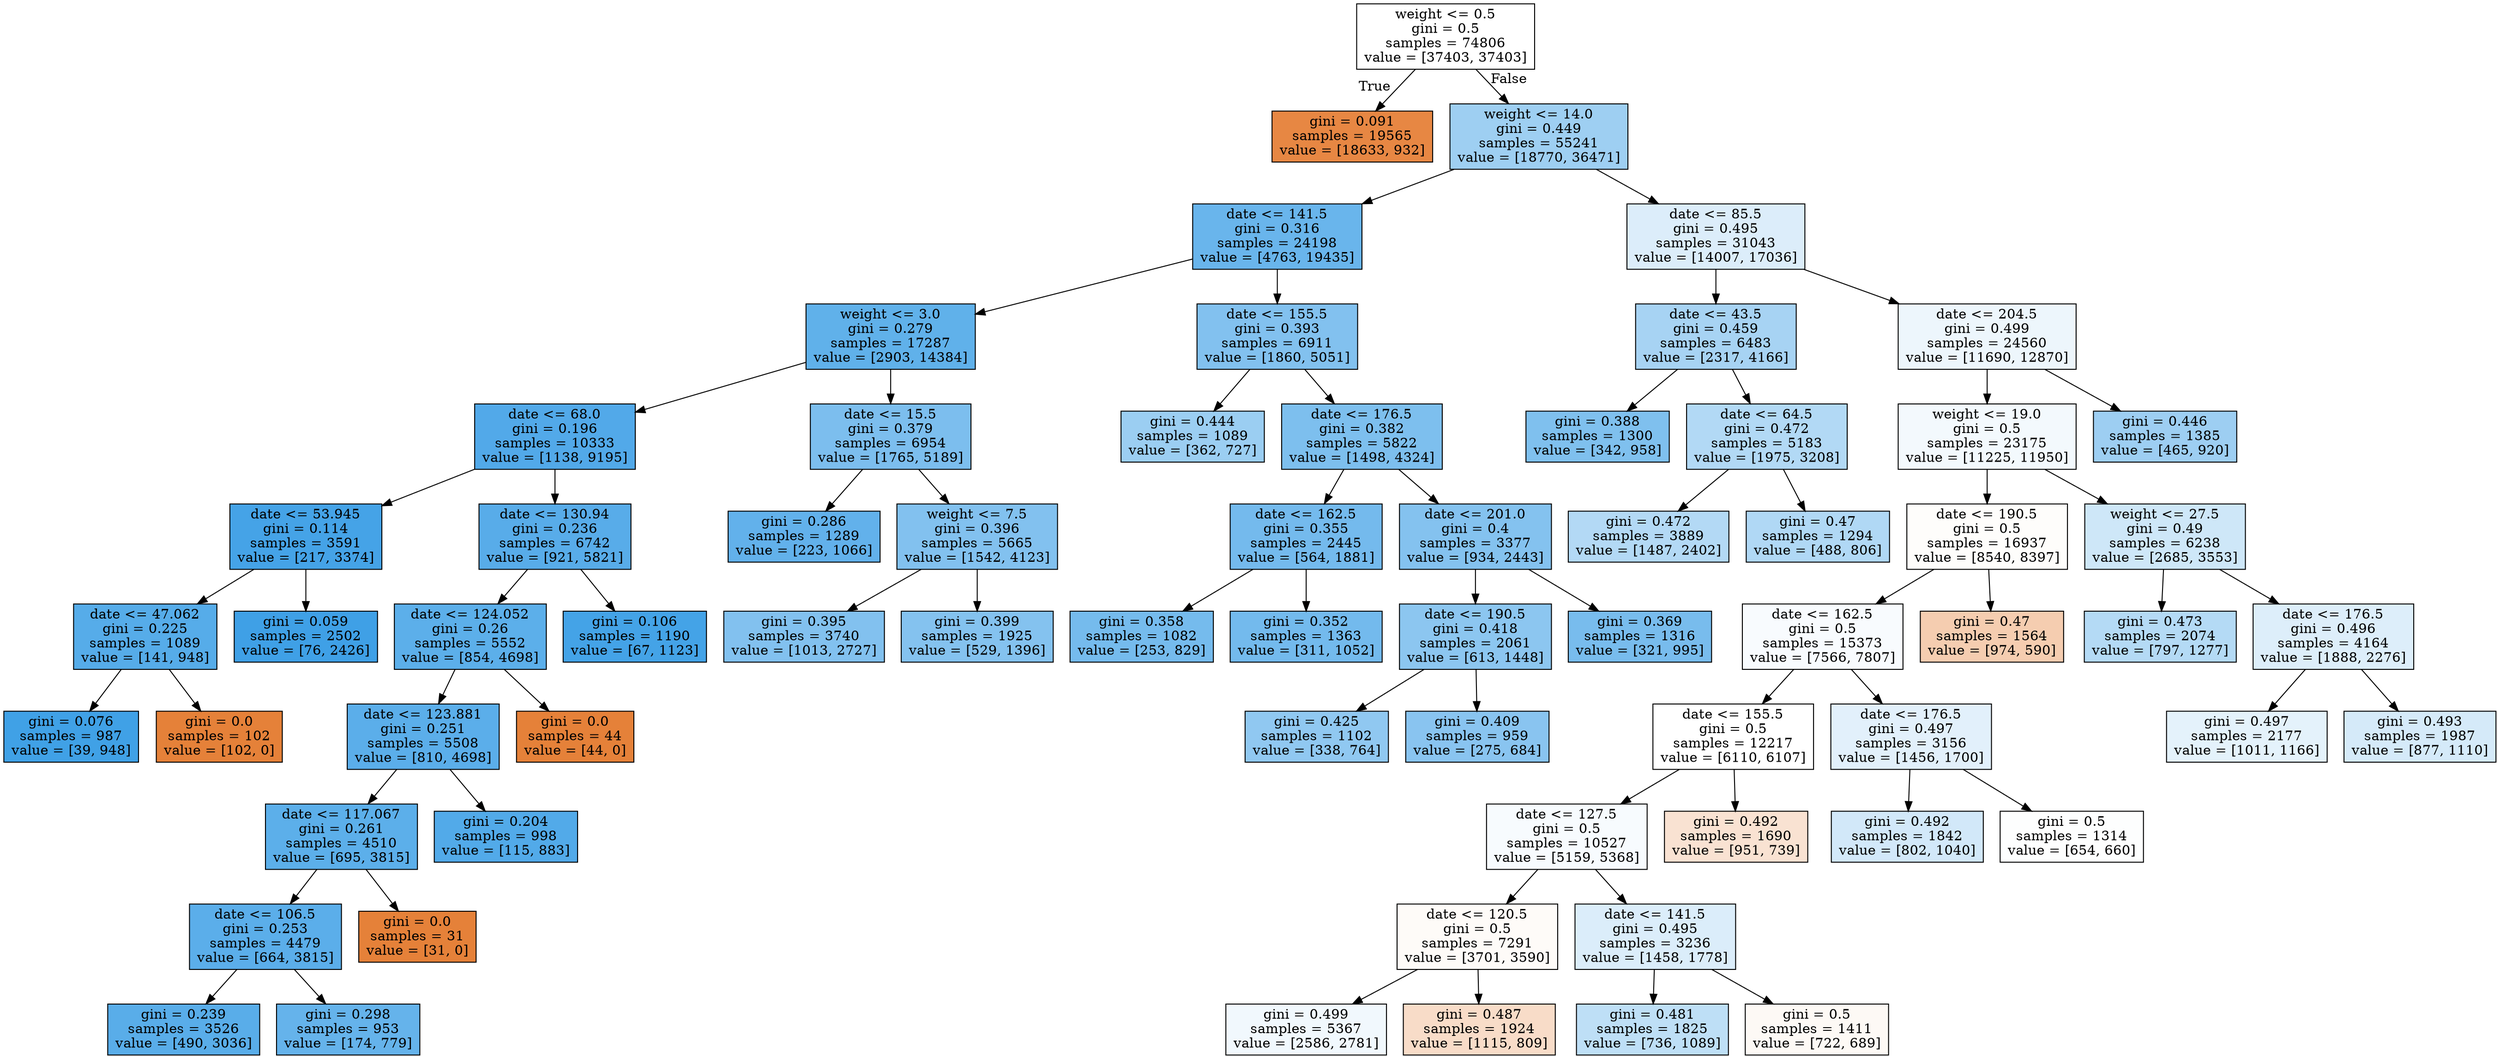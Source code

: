 digraph Tree {
node [shape=box, style="filled", color="black"] ;
0 [label="weight <= 0.5\ngini = 0.5\nsamples = 74806\nvalue = [37403, 37403]", fillcolor="#e5813900"] ;
1 [label="gini = 0.091\nsamples = 19565\nvalue = [18633, 932]", fillcolor="#e58139f2"] ;
0 -> 1 [labeldistance=2.5, labelangle=45, headlabel="True"] ;
2 [label="weight <= 14.0\ngini = 0.449\nsamples = 55241\nvalue = [18770, 36471]", fillcolor="#399de57c"] ;
0 -> 2 [labeldistance=2.5, labelangle=-45, headlabel="False"] ;
3 [label="date <= 141.5\ngini = 0.316\nsamples = 24198\nvalue = [4763, 19435]", fillcolor="#399de5c1"] ;
2 -> 3 ;
4 [label="weight <= 3.0\ngini = 0.279\nsamples = 17287\nvalue = [2903, 14384]", fillcolor="#399de5cc"] ;
3 -> 4 ;
5 [label="date <= 68.0\ngini = 0.196\nsamples = 10333\nvalue = [1138, 9195]", fillcolor="#399de5df"] ;
4 -> 5 ;
6 [label="date <= 53.945\ngini = 0.114\nsamples = 3591\nvalue = [217, 3374]", fillcolor="#399de5ef"] ;
5 -> 6 ;
7 [label="date <= 47.062\ngini = 0.225\nsamples = 1089\nvalue = [141, 948]", fillcolor="#399de5d9"] ;
6 -> 7 ;
8 [label="gini = 0.076\nsamples = 987\nvalue = [39, 948]", fillcolor="#399de5f5"] ;
7 -> 8 ;
9 [label="gini = 0.0\nsamples = 102\nvalue = [102, 0]", fillcolor="#e58139ff"] ;
7 -> 9 ;
10 [label="gini = 0.059\nsamples = 2502\nvalue = [76, 2426]", fillcolor="#399de5f7"] ;
6 -> 10 ;
11 [label="date <= 130.94\ngini = 0.236\nsamples = 6742\nvalue = [921, 5821]", fillcolor="#399de5d7"] ;
5 -> 11 ;
12 [label="date <= 124.052\ngini = 0.26\nsamples = 5552\nvalue = [854, 4698]", fillcolor="#399de5d1"] ;
11 -> 12 ;
13 [label="date <= 123.881\ngini = 0.251\nsamples = 5508\nvalue = [810, 4698]", fillcolor="#399de5d3"] ;
12 -> 13 ;
14 [label="date <= 117.067\ngini = 0.261\nsamples = 4510\nvalue = [695, 3815]", fillcolor="#399de5d1"] ;
13 -> 14 ;
15 [label="date <= 106.5\ngini = 0.253\nsamples = 4479\nvalue = [664, 3815]", fillcolor="#399de5d3"] ;
14 -> 15 ;
16 [label="gini = 0.239\nsamples = 3526\nvalue = [490, 3036]", fillcolor="#399de5d6"] ;
15 -> 16 ;
17 [label="gini = 0.298\nsamples = 953\nvalue = [174, 779]", fillcolor="#399de5c6"] ;
15 -> 17 ;
18 [label="gini = 0.0\nsamples = 31\nvalue = [31, 0]", fillcolor="#e58139ff"] ;
14 -> 18 ;
19 [label="gini = 0.204\nsamples = 998\nvalue = [115, 883]", fillcolor="#399de5de"] ;
13 -> 19 ;
20 [label="gini = 0.0\nsamples = 44\nvalue = [44, 0]", fillcolor="#e58139ff"] ;
12 -> 20 ;
21 [label="gini = 0.106\nsamples = 1190\nvalue = [67, 1123]", fillcolor="#399de5f0"] ;
11 -> 21 ;
22 [label="date <= 15.5\ngini = 0.379\nsamples = 6954\nvalue = [1765, 5189]", fillcolor="#399de5a8"] ;
4 -> 22 ;
23 [label="gini = 0.286\nsamples = 1289\nvalue = [223, 1066]", fillcolor="#399de5ca"] ;
22 -> 23 ;
24 [label="weight <= 7.5\ngini = 0.396\nsamples = 5665\nvalue = [1542, 4123]", fillcolor="#399de5a0"] ;
22 -> 24 ;
25 [label="gini = 0.395\nsamples = 3740\nvalue = [1013, 2727]", fillcolor="#399de5a0"] ;
24 -> 25 ;
26 [label="gini = 0.399\nsamples = 1925\nvalue = [529, 1396]", fillcolor="#399de59e"] ;
24 -> 26 ;
27 [label="date <= 155.5\ngini = 0.393\nsamples = 6911\nvalue = [1860, 5051]", fillcolor="#399de5a1"] ;
3 -> 27 ;
28 [label="gini = 0.444\nsamples = 1089\nvalue = [362, 727]", fillcolor="#399de580"] ;
27 -> 28 ;
29 [label="date <= 176.5\ngini = 0.382\nsamples = 5822\nvalue = [1498, 4324]", fillcolor="#399de5a7"] ;
27 -> 29 ;
30 [label="date <= 162.5\ngini = 0.355\nsamples = 2445\nvalue = [564, 1881]", fillcolor="#399de5b3"] ;
29 -> 30 ;
31 [label="gini = 0.358\nsamples = 1082\nvalue = [253, 829]", fillcolor="#399de5b1"] ;
30 -> 31 ;
32 [label="gini = 0.352\nsamples = 1363\nvalue = [311, 1052]", fillcolor="#399de5b4"] ;
30 -> 32 ;
33 [label="date <= 201.0\ngini = 0.4\nsamples = 3377\nvalue = [934, 2443]", fillcolor="#399de59e"] ;
29 -> 33 ;
34 [label="date <= 190.5\ngini = 0.418\nsamples = 2061\nvalue = [613, 1448]", fillcolor="#399de593"] ;
33 -> 34 ;
35 [label="gini = 0.425\nsamples = 1102\nvalue = [338, 764]", fillcolor="#399de58e"] ;
34 -> 35 ;
36 [label="gini = 0.409\nsamples = 959\nvalue = [275, 684]", fillcolor="#399de598"] ;
34 -> 36 ;
37 [label="gini = 0.369\nsamples = 1316\nvalue = [321, 995]", fillcolor="#399de5ad"] ;
33 -> 37 ;
38 [label="date <= 85.5\ngini = 0.495\nsamples = 31043\nvalue = [14007, 17036]", fillcolor="#399de52d"] ;
2 -> 38 ;
39 [label="date <= 43.5\ngini = 0.459\nsamples = 6483\nvalue = [2317, 4166]", fillcolor="#399de571"] ;
38 -> 39 ;
40 [label="gini = 0.388\nsamples = 1300\nvalue = [342, 958]", fillcolor="#399de5a4"] ;
39 -> 40 ;
41 [label="date <= 64.5\ngini = 0.472\nsamples = 5183\nvalue = [1975, 3208]", fillcolor="#399de562"] ;
39 -> 41 ;
42 [label="gini = 0.472\nsamples = 3889\nvalue = [1487, 2402]", fillcolor="#399de561"] ;
41 -> 42 ;
43 [label="gini = 0.47\nsamples = 1294\nvalue = [488, 806]", fillcolor="#399de565"] ;
41 -> 43 ;
44 [label="date <= 204.5\ngini = 0.499\nsamples = 24560\nvalue = [11690, 12870]", fillcolor="#399de517"] ;
38 -> 44 ;
45 [label="weight <= 19.0\ngini = 0.5\nsamples = 23175\nvalue = [11225, 11950]", fillcolor="#399de50f"] ;
44 -> 45 ;
46 [label="date <= 190.5\ngini = 0.5\nsamples = 16937\nvalue = [8540, 8397]", fillcolor="#e5813904"] ;
45 -> 46 ;
47 [label="date <= 162.5\ngini = 0.5\nsamples = 15373\nvalue = [7566, 7807]", fillcolor="#399de508"] ;
46 -> 47 ;
48 [label="date <= 155.5\ngini = 0.5\nsamples = 12217\nvalue = [6110, 6107]", fillcolor="#e5813900"] ;
47 -> 48 ;
49 [label="date <= 127.5\ngini = 0.5\nsamples = 10527\nvalue = [5159, 5368]", fillcolor="#399de50a"] ;
48 -> 49 ;
50 [label="date <= 120.5\ngini = 0.5\nsamples = 7291\nvalue = [3701, 3590]", fillcolor="#e5813908"] ;
49 -> 50 ;
51 [label="gini = 0.499\nsamples = 5367\nvalue = [2586, 2781]", fillcolor="#399de512"] ;
50 -> 51 ;
52 [label="gini = 0.487\nsamples = 1924\nvalue = [1115, 809]", fillcolor="#e5813946"] ;
50 -> 52 ;
53 [label="date <= 141.5\ngini = 0.495\nsamples = 3236\nvalue = [1458, 1778]", fillcolor="#399de52e"] ;
49 -> 53 ;
54 [label="gini = 0.481\nsamples = 1825\nvalue = [736, 1089]", fillcolor="#399de553"] ;
53 -> 54 ;
55 [label="gini = 0.5\nsamples = 1411\nvalue = [722, 689]", fillcolor="#e581390c"] ;
53 -> 55 ;
56 [label="gini = 0.492\nsamples = 1690\nvalue = [951, 739]", fillcolor="#e5813939"] ;
48 -> 56 ;
57 [label="date <= 176.5\ngini = 0.497\nsamples = 3156\nvalue = [1456, 1700]", fillcolor="#399de525"] ;
47 -> 57 ;
58 [label="gini = 0.492\nsamples = 1842\nvalue = [802, 1040]", fillcolor="#399de53a"] ;
57 -> 58 ;
59 [label="gini = 0.5\nsamples = 1314\nvalue = [654, 660]", fillcolor="#399de502"] ;
57 -> 59 ;
60 [label="gini = 0.47\nsamples = 1564\nvalue = [974, 590]", fillcolor="#e5813965"] ;
46 -> 60 ;
61 [label="weight <= 27.5\ngini = 0.49\nsamples = 6238\nvalue = [2685, 3553]", fillcolor="#399de53e"] ;
45 -> 61 ;
62 [label="gini = 0.473\nsamples = 2074\nvalue = [797, 1277]", fillcolor="#399de560"] ;
61 -> 62 ;
63 [label="date <= 176.5\ngini = 0.496\nsamples = 4164\nvalue = [1888, 2276]", fillcolor="#399de52b"] ;
61 -> 63 ;
64 [label="gini = 0.497\nsamples = 2177\nvalue = [1011, 1166]", fillcolor="#399de522"] ;
63 -> 64 ;
65 [label="gini = 0.493\nsamples = 1987\nvalue = [877, 1110]", fillcolor="#399de536"] ;
63 -> 65 ;
66 [label="gini = 0.446\nsamples = 1385\nvalue = [465, 920]", fillcolor="#399de57e"] ;
44 -> 66 ;
}